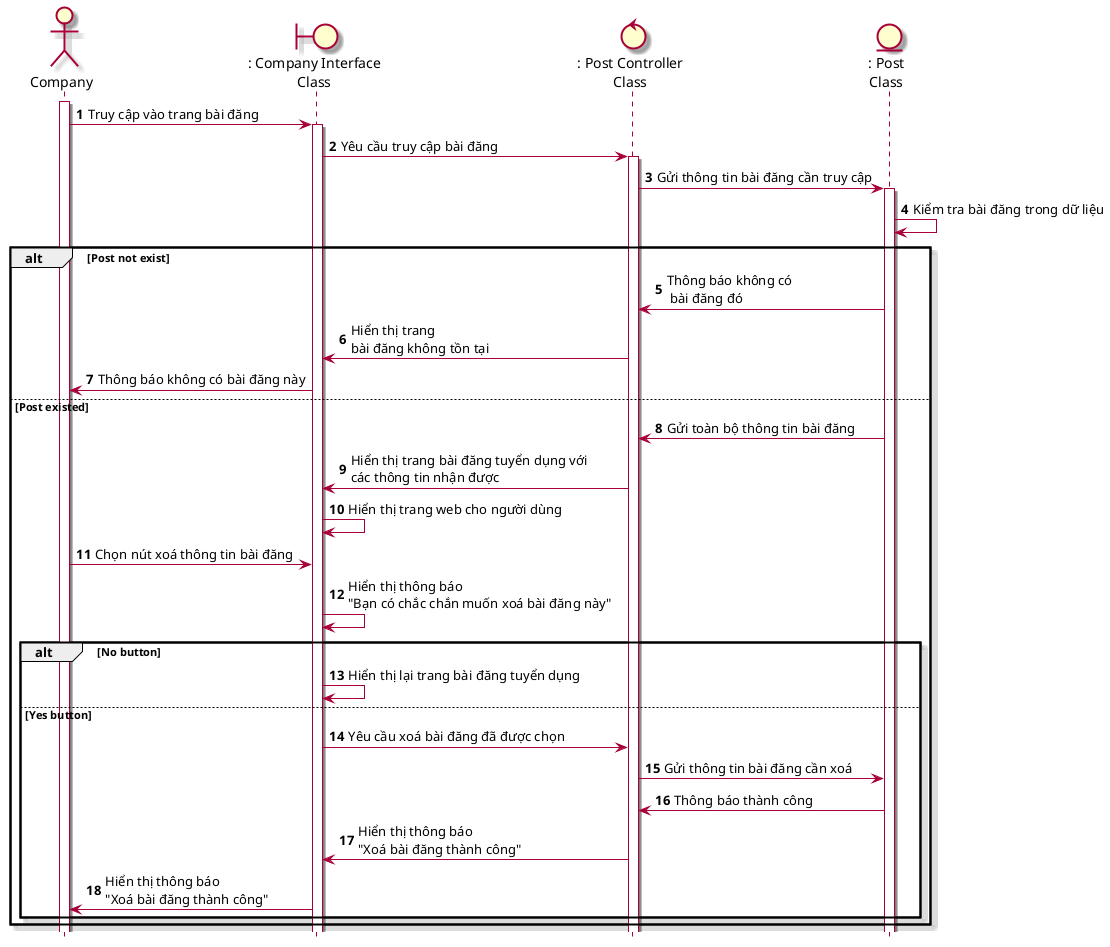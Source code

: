 @startuml SeqXoaBaiDang
skin rose
hide footbox
actor company as "Company"
boundary companyInterface as ": Company Interface\nClass"
control postController as ": Post Controller\nClass"
entity Post as ": Post\nClass"
autonumber 
company++
company -> companyInterface++: Truy cập vào trang bài đăng
companyInterface-> postController++: Yêu cầu truy cập bài đăng
postController -> Post++:Gửi thông tin bài đăng cần truy cập
Post -> Post: Kiểm tra bài đăng trong dữ liệu
alt Post not exist
    Post-> postController: Thông báo không có\n bài đăng đó
    postController -> companyInterface: Hiển thị trang \nbài đăng không tồn tại 
    companyInterface -> company: Thông báo không có bài đăng này
else Post existed
    Post-> postController: Gửi toàn bộ thông tin bài đăng
    postController -> companyInterface: Hiển thị trang bài đăng tuyển dụng với \ncác thông tin nhận được
    companyInterface -> companyInterface: Hiển thị trang web cho người dùng
    company -> companyInterface: Chọn nút xoá thông tin bài đăng
    companyInterface -> companyInterface: Hiển thị thông báo \n"Bạn có chắc chắn muốn xoá bài đăng này"
    alt No button
    companyInterface->companyInterface: Hiển thị lại trang bài đăng tuyển dụng
    else Yes button
    companyInterface-> postController: Yêu cầu xoá bài đăng đã được chọn
    postController -> Post: Gửi thông tin bài đăng cần xoá 
    Post->postController: Thông báo thành công
    postController -> companyInterface: Hiển thị thông báo \n"Xoá bài đăng thành công"
    companyInterface -> company: Hiển thị thông báo \n"Xoá bài đăng thành công"
    end
end
@enduml